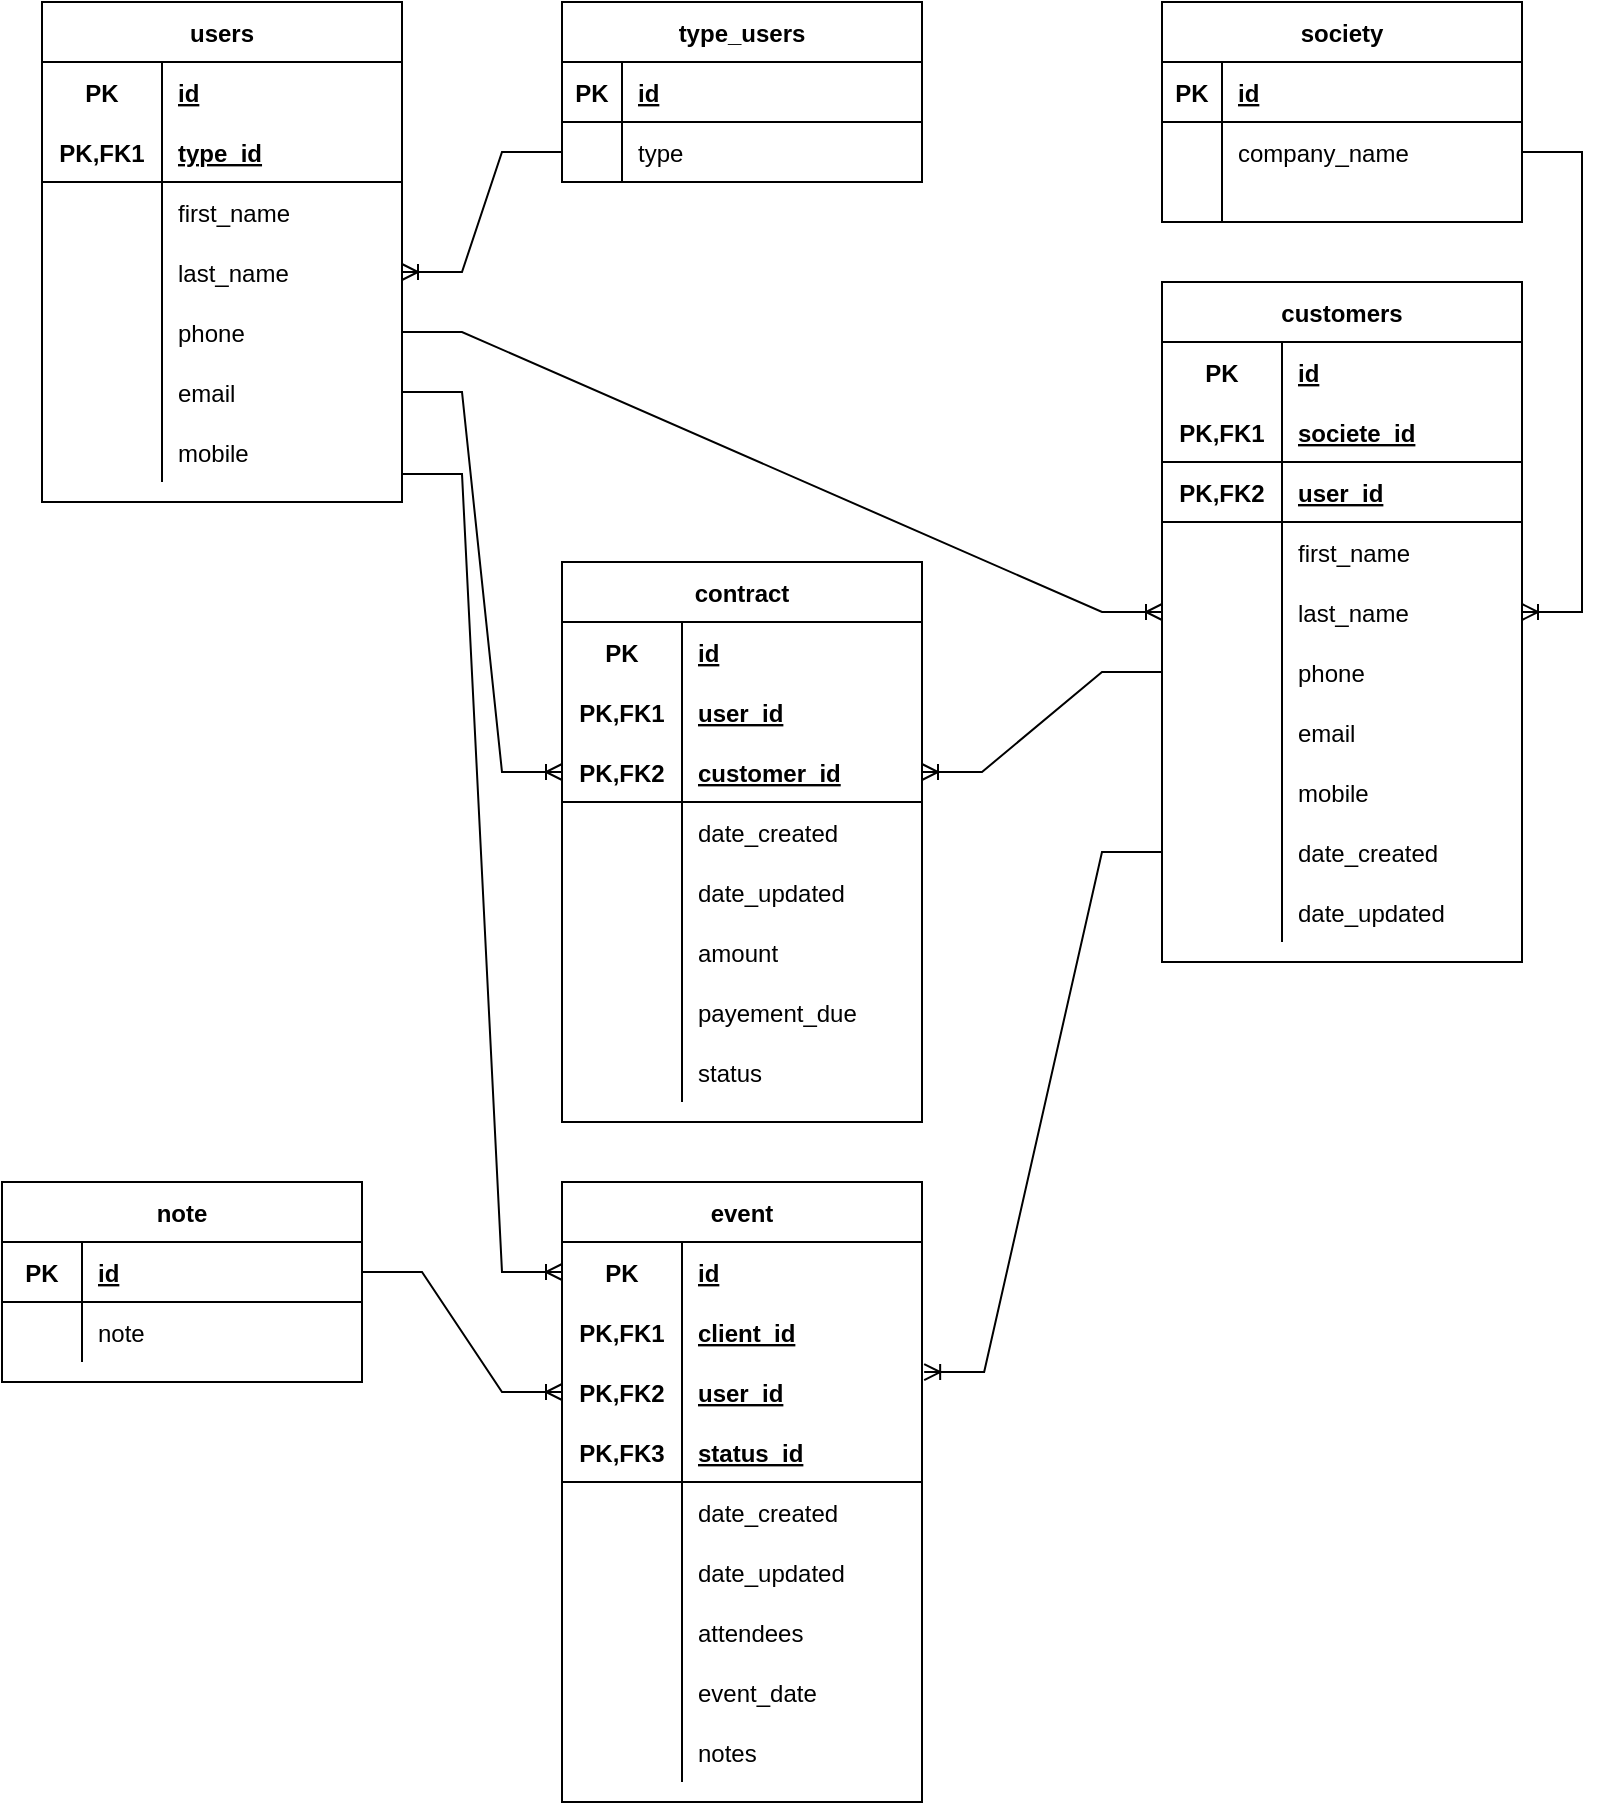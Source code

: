 <mxfile version="20.1.3" type="device"><diagram id="g1MqpmVy7fC5MrpAmLFT" name="Page-1"><mxGraphModel dx="1422" dy="762" grid="1" gridSize="10" guides="1" tooltips="1" connect="1" arrows="1" fold="1" page="1" pageScale="1" pageWidth="827" pageHeight="1169" math="0" shadow="0"><root><mxCell id="0"/><mxCell id="1" parent="0"/><mxCell id="XMvxFZ73FaagHbTqVgP9-38" value="users" style="shape=table;startSize=30;container=1;collapsible=1;childLayout=tableLayout;fixedRows=1;rowLines=0;fontStyle=1;align=center;resizeLast=1;" parent="1" vertex="1"><mxGeometry x="50" y="20" width="180" height="250" as="geometry"/></mxCell><mxCell id="XMvxFZ73FaagHbTqVgP9-39" value="" style="shape=tableRow;horizontal=0;startSize=0;swimlaneHead=0;swimlaneBody=0;fillColor=none;collapsible=0;dropTarget=0;points=[[0,0.5],[1,0.5]];portConstraint=eastwest;top=0;left=0;right=0;bottom=0;" parent="XMvxFZ73FaagHbTqVgP9-38" vertex="1"><mxGeometry y="30" width="180" height="30" as="geometry"/></mxCell><mxCell id="XMvxFZ73FaagHbTqVgP9-40" value="PK" style="shape=partialRectangle;connectable=0;fillColor=none;top=0;left=0;bottom=0;right=0;fontStyle=1;overflow=hidden;" parent="XMvxFZ73FaagHbTqVgP9-39" vertex="1"><mxGeometry width="60" height="30" as="geometry"><mxRectangle width="60" height="30" as="alternateBounds"/></mxGeometry></mxCell><mxCell id="XMvxFZ73FaagHbTqVgP9-41" value="id" style="shape=partialRectangle;connectable=0;fillColor=none;top=0;left=0;bottom=0;right=0;align=left;spacingLeft=6;fontStyle=5;overflow=hidden;" parent="XMvxFZ73FaagHbTqVgP9-39" vertex="1"><mxGeometry x="60" width="120" height="30" as="geometry"><mxRectangle width="120" height="30" as="alternateBounds"/></mxGeometry></mxCell><mxCell id="XMvxFZ73FaagHbTqVgP9-42" value="" style="shape=tableRow;horizontal=0;startSize=0;swimlaneHead=0;swimlaneBody=0;fillColor=none;collapsible=0;dropTarget=0;points=[[0,0.5],[1,0.5]];portConstraint=eastwest;top=0;left=0;right=0;bottom=1;" parent="XMvxFZ73FaagHbTqVgP9-38" vertex="1"><mxGeometry y="60" width="180" height="30" as="geometry"/></mxCell><mxCell id="XMvxFZ73FaagHbTqVgP9-43" value="PK,FK1" style="shape=partialRectangle;connectable=0;fillColor=none;top=0;left=0;bottom=0;right=0;fontStyle=1;overflow=hidden;" parent="XMvxFZ73FaagHbTqVgP9-42" vertex="1"><mxGeometry width="60" height="30" as="geometry"><mxRectangle width="60" height="30" as="alternateBounds"/></mxGeometry></mxCell><mxCell id="XMvxFZ73FaagHbTqVgP9-44" value="type_id" style="shape=partialRectangle;connectable=0;fillColor=none;top=0;left=0;bottom=0;right=0;align=left;spacingLeft=6;fontStyle=5;overflow=hidden;" parent="XMvxFZ73FaagHbTqVgP9-42" vertex="1"><mxGeometry x="60" width="120" height="30" as="geometry"><mxRectangle width="120" height="30" as="alternateBounds"/></mxGeometry></mxCell><mxCell id="XMvxFZ73FaagHbTqVgP9-45" value="" style="shape=tableRow;horizontal=0;startSize=0;swimlaneHead=0;swimlaneBody=0;fillColor=none;collapsible=0;dropTarget=0;points=[[0,0.5],[1,0.5]];portConstraint=eastwest;top=0;left=0;right=0;bottom=0;" parent="XMvxFZ73FaagHbTqVgP9-38" vertex="1"><mxGeometry y="90" width="180" height="30" as="geometry"/></mxCell><mxCell id="XMvxFZ73FaagHbTqVgP9-46" value="" style="shape=partialRectangle;connectable=0;fillColor=none;top=0;left=0;bottom=0;right=0;editable=1;overflow=hidden;" parent="XMvxFZ73FaagHbTqVgP9-45" vertex="1"><mxGeometry width="60" height="30" as="geometry"><mxRectangle width="60" height="30" as="alternateBounds"/></mxGeometry></mxCell><mxCell id="XMvxFZ73FaagHbTqVgP9-47" value="first_name" style="shape=partialRectangle;connectable=0;fillColor=none;top=0;left=0;bottom=0;right=0;align=left;spacingLeft=6;overflow=hidden;" parent="XMvxFZ73FaagHbTqVgP9-45" vertex="1"><mxGeometry x="60" width="120" height="30" as="geometry"><mxRectangle width="120" height="30" as="alternateBounds"/></mxGeometry></mxCell><mxCell id="XMvxFZ73FaagHbTqVgP9-48" value="" style="shape=tableRow;horizontal=0;startSize=0;swimlaneHead=0;swimlaneBody=0;fillColor=none;collapsible=0;dropTarget=0;points=[[0,0.5],[1,0.5]];portConstraint=eastwest;top=0;left=0;right=0;bottom=0;" parent="XMvxFZ73FaagHbTqVgP9-38" vertex="1"><mxGeometry y="120" width="180" height="30" as="geometry"/></mxCell><mxCell id="XMvxFZ73FaagHbTqVgP9-49" value="" style="shape=partialRectangle;connectable=0;fillColor=none;top=0;left=0;bottom=0;right=0;editable=1;overflow=hidden;" parent="XMvxFZ73FaagHbTqVgP9-48" vertex="1"><mxGeometry width="60" height="30" as="geometry"><mxRectangle width="60" height="30" as="alternateBounds"/></mxGeometry></mxCell><mxCell id="XMvxFZ73FaagHbTqVgP9-50" value="last_name" style="shape=partialRectangle;connectable=0;fillColor=none;top=0;left=0;bottom=0;right=0;align=left;spacingLeft=6;overflow=hidden;" parent="XMvxFZ73FaagHbTqVgP9-48" vertex="1"><mxGeometry x="60" width="120" height="30" as="geometry"><mxRectangle width="120" height="30" as="alternateBounds"/></mxGeometry></mxCell><mxCell id="XMvxFZ73FaagHbTqVgP9-51" value="" style="shape=tableRow;horizontal=0;startSize=0;swimlaneHead=0;swimlaneBody=0;fillColor=none;collapsible=0;dropTarget=0;points=[[0,0.5],[1,0.5]];portConstraint=eastwest;top=0;left=0;right=0;bottom=0;" parent="XMvxFZ73FaagHbTqVgP9-38" vertex="1"><mxGeometry y="150" width="180" height="30" as="geometry"/></mxCell><mxCell id="XMvxFZ73FaagHbTqVgP9-52" value="" style="shape=partialRectangle;connectable=0;fillColor=none;top=0;left=0;bottom=0;right=0;editable=1;overflow=hidden;" parent="XMvxFZ73FaagHbTqVgP9-51" vertex="1"><mxGeometry width="60" height="30" as="geometry"><mxRectangle width="60" height="30" as="alternateBounds"/></mxGeometry></mxCell><mxCell id="XMvxFZ73FaagHbTqVgP9-53" value="phone" style="shape=partialRectangle;connectable=0;fillColor=none;top=0;left=0;bottom=0;right=0;align=left;spacingLeft=6;overflow=hidden;" parent="XMvxFZ73FaagHbTqVgP9-51" vertex="1"><mxGeometry x="60" width="120" height="30" as="geometry"><mxRectangle width="120" height="30" as="alternateBounds"/></mxGeometry></mxCell><mxCell id="XMvxFZ73FaagHbTqVgP9-54" value="" style="shape=tableRow;horizontal=0;startSize=0;swimlaneHead=0;swimlaneBody=0;fillColor=none;collapsible=0;dropTarget=0;points=[[0,0.5],[1,0.5]];portConstraint=eastwest;top=0;left=0;right=0;bottom=0;" parent="XMvxFZ73FaagHbTqVgP9-38" vertex="1"><mxGeometry y="180" width="180" height="30" as="geometry"/></mxCell><mxCell id="XMvxFZ73FaagHbTqVgP9-55" value="" style="shape=partialRectangle;connectable=0;fillColor=none;top=0;left=0;bottom=0;right=0;editable=1;overflow=hidden;" parent="XMvxFZ73FaagHbTqVgP9-54" vertex="1"><mxGeometry width="60" height="30" as="geometry"><mxRectangle width="60" height="30" as="alternateBounds"/></mxGeometry></mxCell><mxCell id="XMvxFZ73FaagHbTqVgP9-56" value="email" style="shape=partialRectangle;connectable=0;fillColor=none;top=0;left=0;bottom=0;right=0;align=left;spacingLeft=6;overflow=hidden;" parent="XMvxFZ73FaagHbTqVgP9-54" vertex="1"><mxGeometry x="60" width="120" height="30" as="geometry"><mxRectangle width="120" height="30" as="alternateBounds"/></mxGeometry></mxCell><mxCell id="XMvxFZ73FaagHbTqVgP9-100" value="" style="shape=tableRow;horizontal=0;startSize=0;swimlaneHead=0;swimlaneBody=0;fillColor=none;collapsible=0;dropTarget=0;points=[[0,0.5],[1,0.5]];portConstraint=eastwest;top=0;left=0;right=0;bottom=0;" parent="XMvxFZ73FaagHbTqVgP9-38" vertex="1"><mxGeometry y="210" width="180" height="30" as="geometry"/></mxCell><mxCell id="XMvxFZ73FaagHbTqVgP9-101" value="" style="shape=partialRectangle;connectable=0;fillColor=none;top=0;left=0;bottom=0;right=0;editable=1;overflow=hidden;" parent="XMvxFZ73FaagHbTqVgP9-100" vertex="1"><mxGeometry width="60" height="30" as="geometry"><mxRectangle width="60" height="30" as="alternateBounds"/></mxGeometry></mxCell><mxCell id="XMvxFZ73FaagHbTqVgP9-102" value="mobile" style="shape=partialRectangle;connectable=0;fillColor=none;top=0;left=0;bottom=0;right=0;align=left;spacingLeft=6;overflow=hidden;" parent="XMvxFZ73FaagHbTqVgP9-100" vertex="1"><mxGeometry x="60" width="120" height="30" as="geometry"><mxRectangle width="120" height="30" as="alternateBounds"/></mxGeometry></mxCell><mxCell id="XMvxFZ73FaagHbTqVgP9-57" value="type_users" style="shape=table;startSize=30;container=1;collapsible=1;childLayout=tableLayout;fixedRows=1;rowLines=0;fontStyle=1;align=center;resizeLast=1;" parent="1" vertex="1"><mxGeometry x="310" y="20" width="180" height="90" as="geometry"/></mxCell><mxCell id="XMvxFZ73FaagHbTqVgP9-58" value="" style="shape=tableRow;horizontal=0;startSize=0;swimlaneHead=0;swimlaneBody=0;fillColor=none;collapsible=0;dropTarget=0;points=[[0,0.5],[1,0.5]];portConstraint=eastwest;top=0;left=0;right=0;bottom=1;" parent="XMvxFZ73FaagHbTqVgP9-57" vertex="1"><mxGeometry y="30" width="180" height="30" as="geometry"/></mxCell><mxCell id="XMvxFZ73FaagHbTqVgP9-59" value="PK" style="shape=partialRectangle;connectable=0;fillColor=none;top=0;left=0;bottom=0;right=0;fontStyle=1;overflow=hidden;" parent="XMvxFZ73FaagHbTqVgP9-58" vertex="1"><mxGeometry width="30" height="30" as="geometry"><mxRectangle width="30" height="30" as="alternateBounds"/></mxGeometry></mxCell><mxCell id="XMvxFZ73FaagHbTqVgP9-60" value="id" style="shape=partialRectangle;connectable=0;fillColor=none;top=0;left=0;bottom=0;right=0;align=left;spacingLeft=6;fontStyle=5;overflow=hidden;" parent="XMvxFZ73FaagHbTqVgP9-58" vertex="1"><mxGeometry x="30" width="150" height="30" as="geometry"><mxRectangle width="150" height="30" as="alternateBounds"/></mxGeometry></mxCell><mxCell id="XMvxFZ73FaagHbTqVgP9-61" value="" style="shape=tableRow;horizontal=0;startSize=0;swimlaneHead=0;swimlaneBody=0;fillColor=none;collapsible=0;dropTarget=0;points=[[0,0.5],[1,0.5]];portConstraint=eastwest;top=0;left=0;right=0;bottom=0;" parent="XMvxFZ73FaagHbTqVgP9-57" vertex="1"><mxGeometry y="60" width="180" height="30" as="geometry"/></mxCell><mxCell id="XMvxFZ73FaagHbTqVgP9-62" value="" style="shape=partialRectangle;connectable=0;fillColor=none;top=0;left=0;bottom=0;right=0;editable=1;overflow=hidden;" parent="XMvxFZ73FaagHbTqVgP9-61" vertex="1"><mxGeometry width="30" height="30" as="geometry"><mxRectangle width="30" height="30" as="alternateBounds"/></mxGeometry></mxCell><mxCell id="XMvxFZ73FaagHbTqVgP9-63" value="type" style="shape=partialRectangle;connectable=0;fillColor=none;top=0;left=0;bottom=0;right=0;align=left;spacingLeft=6;overflow=hidden;" parent="XMvxFZ73FaagHbTqVgP9-61" vertex="1"><mxGeometry x="30" width="150" height="30" as="geometry"><mxRectangle width="150" height="30" as="alternateBounds"/></mxGeometry></mxCell><mxCell id="XMvxFZ73FaagHbTqVgP9-71" value="society" style="shape=table;startSize=30;container=1;collapsible=1;childLayout=tableLayout;fixedRows=1;rowLines=0;fontStyle=1;align=center;resizeLast=1;" parent="1" vertex="1"><mxGeometry x="610" y="20" width="180" height="110" as="geometry"/></mxCell><mxCell id="XMvxFZ73FaagHbTqVgP9-72" value="" style="shape=tableRow;horizontal=0;startSize=0;swimlaneHead=0;swimlaneBody=0;fillColor=none;collapsible=0;dropTarget=0;points=[[0,0.5],[1,0.5]];portConstraint=eastwest;top=0;left=0;right=0;bottom=1;" parent="XMvxFZ73FaagHbTqVgP9-71" vertex="1"><mxGeometry y="30" width="180" height="30" as="geometry"/></mxCell><mxCell id="XMvxFZ73FaagHbTqVgP9-73" value="PK" style="shape=partialRectangle;connectable=0;fillColor=none;top=0;left=0;bottom=0;right=0;fontStyle=1;overflow=hidden;" parent="XMvxFZ73FaagHbTqVgP9-72" vertex="1"><mxGeometry width="30" height="30" as="geometry"><mxRectangle width="30" height="30" as="alternateBounds"/></mxGeometry></mxCell><mxCell id="XMvxFZ73FaagHbTqVgP9-74" value="id" style="shape=partialRectangle;connectable=0;fillColor=none;top=0;left=0;bottom=0;right=0;align=left;spacingLeft=6;fontStyle=5;overflow=hidden;" parent="XMvxFZ73FaagHbTqVgP9-72" vertex="1"><mxGeometry x="30" width="150" height="30" as="geometry"><mxRectangle width="150" height="30" as="alternateBounds"/></mxGeometry></mxCell><mxCell id="XMvxFZ73FaagHbTqVgP9-75" value="" style="shape=tableRow;horizontal=0;startSize=0;swimlaneHead=0;swimlaneBody=0;fillColor=none;collapsible=0;dropTarget=0;points=[[0,0.5],[1,0.5]];portConstraint=eastwest;top=0;left=0;right=0;bottom=0;" parent="XMvxFZ73FaagHbTqVgP9-71" vertex="1"><mxGeometry y="60" width="180" height="30" as="geometry"/></mxCell><mxCell id="XMvxFZ73FaagHbTqVgP9-76" value="" style="shape=partialRectangle;connectable=0;fillColor=none;top=0;left=0;bottom=0;right=0;editable=1;overflow=hidden;" parent="XMvxFZ73FaagHbTqVgP9-75" vertex="1"><mxGeometry width="30" height="30" as="geometry"><mxRectangle width="30" height="30" as="alternateBounds"/></mxGeometry></mxCell><mxCell id="XMvxFZ73FaagHbTqVgP9-77" value="company_name" style="shape=partialRectangle;connectable=0;fillColor=none;top=0;left=0;bottom=0;right=0;align=left;spacingLeft=6;overflow=hidden;" parent="XMvxFZ73FaagHbTqVgP9-75" vertex="1"><mxGeometry x="30" width="150" height="30" as="geometry"><mxRectangle width="150" height="30" as="alternateBounds"/></mxGeometry></mxCell><mxCell id="XMvxFZ73FaagHbTqVgP9-78" value="" style="shape=tableRow;horizontal=0;startSize=0;swimlaneHead=0;swimlaneBody=0;fillColor=none;collapsible=0;dropTarget=0;points=[[0,0.5],[1,0.5]];portConstraint=eastwest;top=0;left=0;right=0;bottom=0;" parent="XMvxFZ73FaagHbTqVgP9-71" vertex="1"><mxGeometry y="90" width="180" height="20" as="geometry"/></mxCell><mxCell id="XMvxFZ73FaagHbTqVgP9-79" value="" style="shape=partialRectangle;connectable=0;fillColor=none;top=0;left=0;bottom=0;right=0;editable=1;overflow=hidden;" parent="XMvxFZ73FaagHbTqVgP9-78" vertex="1"><mxGeometry width="30" height="20" as="geometry"><mxRectangle width="30" height="20" as="alternateBounds"/></mxGeometry></mxCell><mxCell id="XMvxFZ73FaagHbTqVgP9-80" value="" style="shape=partialRectangle;connectable=0;fillColor=none;top=0;left=0;bottom=0;right=0;align=left;spacingLeft=6;overflow=hidden;" parent="XMvxFZ73FaagHbTqVgP9-78" vertex="1"><mxGeometry x="30" width="150" height="20" as="geometry"><mxRectangle width="150" height="20" as="alternateBounds"/></mxGeometry></mxCell><mxCell id="XMvxFZ73FaagHbTqVgP9-81" value="customers" style="shape=table;startSize=30;container=1;collapsible=1;childLayout=tableLayout;fixedRows=1;rowLines=0;fontStyle=1;align=center;resizeLast=1;" parent="1" vertex="1"><mxGeometry x="610" y="160" width="180" height="340" as="geometry"/></mxCell><mxCell id="XMvxFZ73FaagHbTqVgP9-82" value="" style="shape=tableRow;horizontal=0;startSize=0;swimlaneHead=0;swimlaneBody=0;fillColor=none;collapsible=0;dropTarget=0;points=[[0,0.5],[1,0.5]];portConstraint=eastwest;top=0;left=0;right=0;bottom=0;" parent="XMvxFZ73FaagHbTqVgP9-81" vertex="1"><mxGeometry y="30" width="180" height="30" as="geometry"/></mxCell><mxCell id="XMvxFZ73FaagHbTqVgP9-83" value="PK" style="shape=partialRectangle;connectable=0;fillColor=none;top=0;left=0;bottom=0;right=0;fontStyle=1;overflow=hidden;" parent="XMvxFZ73FaagHbTqVgP9-82" vertex="1"><mxGeometry width="60" height="30" as="geometry"><mxRectangle width="60" height="30" as="alternateBounds"/></mxGeometry></mxCell><mxCell id="XMvxFZ73FaagHbTqVgP9-84" value="id" style="shape=partialRectangle;connectable=0;fillColor=none;top=0;left=0;bottom=0;right=0;align=left;spacingLeft=6;fontStyle=5;overflow=hidden;" parent="XMvxFZ73FaagHbTqVgP9-82" vertex="1"><mxGeometry x="60" width="120" height="30" as="geometry"><mxRectangle width="120" height="30" as="alternateBounds"/></mxGeometry></mxCell><mxCell id="XMvxFZ73FaagHbTqVgP9-85" value="" style="shape=tableRow;horizontal=0;startSize=0;swimlaneHead=0;swimlaneBody=0;fillColor=none;collapsible=0;dropTarget=0;points=[[0,0.5],[1,0.5]];portConstraint=eastwest;top=0;left=0;right=0;bottom=1;" parent="XMvxFZ73FaagHbTqVgP9-81" vertex="1"><mxGeometry y="60" width="180" height="30" as="geometry"/></mxCell><mxCell id="XMvxFZ73FaagHbTqVgP9-86" value="PK,FK1" style="shape=partialRectangle;connectable=0;fillColor=none;top=0;left=0;bottom=0;right=0;fontStyle=1;overflow=hidden;" parent="XMvxFZ73FaagHbTqVgP9-85" vertex="1"><mxGeometry width="60" height="30" as="geometry"><mxRectangle width="60" height="30" as="alternateBounds"/></mxGeometry></mxCell><mxCell id="XMvxFZ73FaagHbTqVgP9-87" value="societe_id" style="shape=partialRectangle;connectable=0;fillColor=none;top=0;left=0;bottom=0;right=0;align=left;spacingLeft=6;fontStyle=5;overflow=hidden;" parent="XMvxFZ73FaagHbTqVgP9-85" vertex="1"><mxGeometry x="60" width="120" height="30" as="geometry"><mxRectangle width="120" height="30" as="alternateBounds"/></mxGeometry></mxCell><mxCell id="XMvxFZ73FaagHbTqVgP9-141" value="" style="shape=tableRow;horizontal=0;startSize=0;swimlaneHead=0;swimlaneBody=0;fillColor=none;collapsible=0;dropTarget=0;points=[[0,0.5],[1,0.5]];portConstraint=eastwest;top=0;left=0;right=0;bottom=1;" parent="XMvxFZ73FaagHbTqVgP9-81" vertex="1"><mxGeometry y="90" width="180" height="30" as="geometry"/></mxCell><mxCell id="XMvxFZ73FaagHbTqVgP9-142" value="PK,FK2" style="shape=partialRectangle;connectable=0;fillColor=none;top=0;left=0;bottom=0;right=0;fontStyle=1;overflow=hidden;" parent="XMvxFZ73FaagHbTqVgP9-141" vertex="1"><mxGeometry width="60" height="30" as="geometry"><mxRectangle width="60" height="30" as="alternateBounds"/></mxGeometry></mxCell><mxCell id="XMvxFZ73FaagHbTqVgP9-143" value="user_id" style="shape=partialRectangle;connectable=0;fillColor=none;top=0;left=0;bottom=0;right=0;align=left;spacingLeft=6;fontStyle=5;overflow=hidden;" parent="XMvxFZ73FaagHbTqVgP9-141" vertex="1"><mxGeometry x="60" width="120" height="30" as="geometry"><mxRectangle width="120" height="30" as="alternateBounds"/></mxGeometry></mxCell><mxCell id="XMvxFZ73FaagHbTqVgP9-88" value="" style="shape=tableRow;horizontal=0;startSize=0;swimlaneHead=0;swimlaneBody=0;fillColor=none;collapsible=0;dropTarget=0;points=[[0,0.5],[1,0.5]];portConstraint=eastwest;top=0;left=0;right=0;bottom=0;" parent="XMvxFZ73FaagHbTqVgP9-81" vertex="1"><mxGeometry y="120" width="180" height="30" as="geometry"/></mxCell><mxCell id="XMvxFZ73FaagHbTqVgP9-89" value="" style="shape=partialRectangle;connectable=0;fillColor=none;top=0;left=0;bottom=0;right=0;editable=1;overflow=hidden;" parent="XMvxFZ73FaagHbTqVgP9-88" vertex="1"><mxGeometry width="60" height="30" as="geometry"><mxRectangle width="60" height="30" as="alternateBounds"/></mxGeometry></mxCell><mxCell id="XMvxFZ73FaagHbTqVgP9-90" value="first_name" style="shape=partialRectangle;connectable=0;fillColor=none;top=0;left=0;bottom=0;right=0;align=left;spacingLeft=6;overflow=hidden;" parent="XMvxFZ73FaagHbTqVgP9-88" vertex="1"><mxGeometry x="60" width="120" height="30" as="geometry"><mxRectangle width="120" height="30" as="alternateBounds"/></mxGeometry></mxCell><mxCell id="XMvxFZ73FaagHbTqVgP9-91" value="" style="shape=tableRow;horizontal=0;startSize=0;swimlaneHead=0;swimlaneBody=0;fillColor=none;collapsible=0;dropTarget=0;points=[[0,0.5],[1,0.5]];portConstraint=eastwest;top=0;left=0;right=0;bottom=0;" parent="XMvxFZ73FaagHbTqVgP9-81" vertex="1"><mxGeometry y="150" width="180" height="30" as="geometry"/></mxCell><mxCell id="XMvxFZ73FaagHbTqVgP9-92" value="" style="shape=partialRectangle;connectable=0;fillColor=none;top=0;left=0;bottom=0;right=0;editable=1;overflow=hidden;" parent="XMvxFZ73FaagHbTqVgP9-91" vertex="1"><mxGeometry width="60" height="30" as="geometry"><mxRectangle width="60" height="30" as="alternateBounds"/></mxGeometry></mxCell><mxCell id="XMvxFZ73FaagHbTqVgP9-93" value="last_name" style="shape=partialRectangle;connectable=0;fillColor=none;top=0;left=0;bottom=0;right=0;align=left;spacingLeft=6;overflow=hidden;" parent="XMvxFZ73FaagHbTqVgP9-91" vertex="1"><mxGeometry x="60" width="120" height="30" as="geometry"><mxRectangle width="120" height="30" as="alternateBounds"/></mxGeometry></mxCell><mxCell id="XMvxFZ73FaagHbTqVgP9-94" value="" style="shape=tableRow;horizontal=0;startSize=0;swimlaneHead=0;swimlaneBody=0;fillColor=none;collapsible=0;dropTarget=0;points=[[0,0.5],[1,0.5]];portConstraint=eastwest;top=0;left=0;right=0;bottom=0;" parent="XMvxFZ73FaagHbTqVgP9-81" vertex="1"><mxGeometry y="180" width="180" height="30" as="geometry"/></mxCell><mxCell id="XMvxFZ73FaagHbTqVgP9-95" value="" style="shape=partialRectangle;connectable=0;fillColor=none;top=0;left=0;bottom=0;right=0;editable=1;overflow=hidden;" parent="XMvxFZ73FaagHbTqVgP9-94" vertex="1"><mxGeometry width="60" height="30" as="geometry"><mxRectangle width="60" height="30" as="alternateBounds"/></mxGeometry></mxCell><mxCell id="XMvxFZ73FaagHbTqVgP9-96" value="phone" style="shape=partialRectangle;connectable=0;fillColor=none;top=0;left=0;bottom=0;right=0;align=left;spacingLeft=6;overflow=hidden;" parent="XMvxFZ73FaagHbTqVgP9-94" vertex="1"><mxGeometry x="60" width="120" height="30" as="geometry"><mxRectangle width="120" height="30" as="alternateBounds"/></mxGeometry></mxCell><mxCell id="XMvxFZ73FaagHbTqVgP9-97" value="" style="shape=tableRow;horizontal=0;startSize=0;swimlaneHead=0;swimlaneBody=0;fillColor=none;collapsible=0;dropTarget=0;points=[[0,0.5],[1,0.5]];portConstraint=eastwest;top=0;left=0;right=0;bottom=0;" parent="XMvxFZ73FaagHbTqVgP9-81" vertex="1"><mxGeometry y="210" width="180" height="30" as="geometry"/></mxCell><mxCell id="XMvxFZ73FaagHbTqVgP9-98" value="" style="shape=partialRectangle;connectable=0;fillColor=none;top=0;left=0;bottom=0;right=0;editable=1;overflow=hidden;" parent="XMvxFZ73FaagHbTqVgP9-97" vertex="1"><mxGeometry width="60" height="30" as="geometry"><mxRectangle width="60" height="30" as="alternateBounds"/></mxGeometry></mxCell><mxCell id="XMvxFZ73FaagHbTqVgP9-99" value="email" style="shape=partialRectangle;connectable=0;fillColor=none;top=0;left=0;bottom=0;right=0;align=left;spacingLeft=6;overflow=hidden;" parent="XMvxFZ73FaagHbTqVgP9-97" vertex="1"><mxGeometry x="60" width="120" height="30" as="geometry"><mxRectangle width="120" height="30" as="alternateBounds"/></mxGeometry></mxCell><mxCell id="XMvxFZ73FaagHbTqVgP9-103" value="" style="shape=tableRow;horizontal=0;startSize=0;swimlaneHead=0;swimlaneBody=0;fillColor=none;collapsible=0;dropTarget=0;points=[[0,0.5],[1,0.5]];portConstraint=eastwest;top=0;left=0;right=0;bottom=0;" parent="XMvxFZ73FaagHbTqVgP9-81" vertex="1"><mxGeometry y="240" width="180" height="30" as="geometry"/></mxCell><mxCell id="XMvxFZ73FaagHbTqVgP9-104" value="" style="shape=partialRectangle;connectable=0;fillColor=none;top=0;left=0;bottom=0;right=0;editable=1;overflow=hidden;" parent="XMvxFZ73FaagHbTqVgP9-103" vertex="1"><mxGeometry width="60" height="30" as="geometry"><mxRectangle width="60" height="30" as="alternateBounds"/></mxGeometry></mxCell><mxCell id="XMvxFZ73FaagHbTqVgP9-105" value="mobile" style="shape=partialRectangle;connectable=0;fillColor=none;top=0;left=0;bottom=0;right=0;align=left;spacingLeft=6;overflow=hidden;" parent="XMvxFZ73FaagHbTqVgP9-103" vertex="1"><mxGeometry x="60" width="120" height="30" as="geometry"><mxRectangle width="120" height="30" as="alternateBounds"/></mxGeometry></mxCell><mxCell id="XMvxFZ73FaagHbTqVgP9-108" value="" style="shape=tableRow;horizontal=0;startSize=0;swimlaneHead=0;swimlaneBody=0;fillColor=none;collapsible=0;dropTarget=0;points=[[0,0.5],[1,0.5]];portConstraint=eastwest;top=0;left=0;right=0;bottom=0;" parent="XMvxFZ73FaagHbTqVgP9-81" vertex="1"><mxGeometry y="270" width="180" height="30" as="geometry"/></mxCell><mxCell id="XMvxFZ73FaagHbTqVgP9-109" value="" style="shape=partialRectangle;connectable=0;fillColor=none;top=0;left=0;bottom=0;right=0;editable=1;overflow=hidden;" parent="XMvxFZ73FaagHbTqVgP9-108" vertex="1"><mxGeometry width="60" height="30" as="geometry"><mxRectangle width="60" height="30" as="alternateBounds"/></mxGeometry></mxCell><mxCell id="XMvxFZ73FaagHbTqVgP9-110" value="date_created" style="shape=partialRectangle;connectable=0;fillColor=none;top=0;left=0;bottom=0;right=0;align=left;spacingLeft=6;overflow=hidden;" parent="XMvxFZ73FaagHbTqVgP9-108" vertex="1"><mxGeometry x="60" width="120" height="30" as="geometry"><mxRectangle width="120" height="30" as="alternateBounds"/></mxGeometry></mxCell><mxCell id="XMvxFZ73FaagHbTqVgP9-111" value="" style="shape=tableRow;horizontal=0;startSize=0;swimlaneHead=0;swimlaneBody=0;fillColor=none;collapsible=0;dropTarget=0;points=[[0,0.5],[1,0.5]];portConstraint=eastwest;top=0;left=0;right=0;bottom=0;" parent="XMvxFZ73FaagHbTqVgP9-81" vertex="1"><mxGeometry y="300" width="180" height="30" as="geometry"/></mxCell><mxCell id="XMvxFZ73FaagHbTqVgP9-112" value="" style="shape=partialRectangle;connectable=0;fillColor=none;top=0;left=0;bottom=0;right=0;editable=1;overflow=hidden;" parent="XMvxFZ73FaagHbTqVgP9-111" vertex="1"><mxGeometry width="60" height="30" as="geometry"><mxRectangle width="60" height="30" as="alternateBounds"/></mxGeometry></mxCell><mxCell id="XMvxFZ73FaagHbTqVgP9-113" value="date_updated" style="shape=partialRectangle;connectable=0;fillColor=none;top=0;left=0;bottom=0;right=0;align=left;spacingLeft=6;overflow=hidden;" parent="XMvxFZ73FaagHbTqVgP9-111" vertex="1"><mxGeometry x="60" width="120" height="30" as="geometry"><mxRectangle width="120" height="30" as="alternateBounds"/></mxGeometry></mxCell><mxCell id="XMvxFZ73FaagHbTqVgP9-106" value="" style="edgeStyle=entityRelationEdgeStyle;fontSize=12;html=1;endArrow=ERoneToMany;rounded=0;entryX=1;entryY=0.5;entryDx=0;entryDy=0;exitX=0;exitY=0.5;exitDx=0;exitDy=0;" parent="1" source="XMvxFZ73FaagHbTqVgP9-61" target="XMvxFZ73FaagHbTqVgP9-48" edge="1"><mxGeometry width="100" height="100" relative="1" as="geometry"><mxPoint x="310" y="340" as="sourcePoint"/><mxPoint x="410" y="240" as="targetPoint"/></mxGeometry></mxCell><mxCell id="XMvxFZ73FaagHbTqVgP9-107" value="" style="edgeStyle=entityRelationEdgeStyle;fontSize=12;html=1;endArrow=ERoneToMany;rounded=0;entryX=1;entryY=0.5;entryDx=0;entryDy=0;exitX=1;exitY=0.5;exitDx=0;exitDy=0;" parent="1" source="XMvxFZ73FaagHbTqVgP9-75" target="XMvxFZ73FaagHbTqVgP9-91" edge="1"><mxGeometry width="100" height="100" relative="1" as="geometry"><mxPoint x="740" y="340" as="sourcePoint"/><mxPoint x="840" y="240" as="targetPoint"/></mxGeometry></mxCell><mxCell id="XMvxFZ73FaagHbTqVgP9-127" value="contract" style="shape=table;startSize=30;container=1;collapsible=1;childLayout=tableLayout;fixedRows=1;rowLines=0;fontStyle=1;align=center;resizeLast=1;" parent="1" vertex="1"><mxGeometry x="310" y="300" width="180" height="280" as="geometry"/></mxCell><mxCell id="XMvxFZ73FaagHbTqVgP9-128" value="" style="shape=tableRow;horizontal=0;startSize=0;swimlaneHead=0;swimlaneBody=0;fillColor=none;collapsible=0;dropTarget=0;points=[[0,0.5],[1,0.5]];portConstraint=eastwest;top=0;left=0;right=0;bottom=0;" parent="XMvxFZ73FaagHbTqVgP9-127" vertex="1"><mxGeometry y="30" width="180" height="30" as="geometry"/></mxCell><mxCell id="XMvxFZ73FaagHbTqVgP9-129" value="PK" style="shape=partialRectangle;connectable=0;fillColor=none;top=0;left=0;bottom=0;right=0;fontStyle=1;overflow=hidden;" parent="XMvxFZ73FaagHbTqVgP9-128" vertex="1"><mxGeometry width="60" height="30" as="geometry"><mxRectangle width="60" height="30" as="alternateBounds"/></mxGeometry></mxCell><mxCell id="XMvxFZ73FaagHbTqVgP9-130" value="id" style="shape=partialRectangle;connectable=0;fillColor=none;top=0;left=0;bottom=0;right=0;align=left;spacingLeft=6;fontStyle=5;overflow=hidden;" parent="XMvxFZ73FaagHbTqVgP9-128" vertex="1"><mxGeometry x="60" width="120" height="30" as="geometry"><mxRectangle width="120" height="30" as="alternateBounds"/></mxGeometry></mxCell><mxCell id="XMvxFZ73FaagHbTqVgP9-150" value="" style="shape=tableRow;horizontal=0;startSize=0;swimlaneHead=0;swimlaneBody=0;fillColor=none;collapsible=0;dropTarget=0;points=[[0,0.5],[1,0.5]];portConstraint=eastwest;top=0;left=0;right=0;bottom=0;" parent="XMvxFZ73FaagHbTqVgP9-127" vertex="1"><mxGeometry y="60" width="180" height="30" as="geometry"/></mxCell><mxCell id="XMvxFZ73FaagHbTqVgP9-151" value="PK,FK1" style="shape=partialRectangle;connectable=0;fillColor=none;top=0;left=0;bottom=0;right=0;fontStyle=1;overflow=hidden;" parent="XMvxFZ73FaagHbTqVgP9-150" vertex="1"><mxGeometry width="60" height="30" as="geometry"><mxRectangle width="60" height="30" as="alternateBounds"/></mxGeometry></mxCell><mxCell id="XMvxFZ73FaagHbTqVgP9-152" value="user_id" style="shape=partialRectangle;connectable=0;fillColor=none;top=0;left=0;bottom=0;right=0;align=left;spacingLeft=6;fontStyle=5;overflow=hidden;" parent="XMvxFZ73FaagHbTqVgP9-150" vertex="1"><mxGeometry x="60" width="120" height="30" as="geometry"><mxRectangle width="120" height="30" as="alternateBounds"/></mxGeometry></mxCell><mxCell id="XMvxFZ73FaagHbTqVgP9-131" value="" style="shape=tableRow;horizontal=0;startSize=0;swimlaneHead=0;swimlaneBody=0;fillColor=none;collapsible=0;dropTarget=0;points=[[0,0.5],[1,0.5]];portConstraint=eastwest;top=0;left=0;right=0;bottom=1;" parent="XMvxFZ73FaagHbTqVgP9-127" vertex="1"><mxGeometry y="90" width="180" height="30" as="geometry"/></mxCell><mxCell id="XMvxFZ73FaagHbTqVgP9-132" value="PK,FK2" style="shape=partialRectangle;connectable=0;fillColor=none;top=0;left=0;bottom=0;right=0;fontStyle=1;overflow=hidden;" parent="XMvxFZ73FaagHbTqVgP9-131" vertex="1"><mxGeometry width="60" height="30" as="geometry"><mxRectangle width="60" height="30" as="alternateBounds"/></mxGeometry></mxCell><mxCell id="XMvxFZ73FaagHbTqVgP9-133" value="customer_id" style="shape=partialRectangle;connectable=0;fillColor=none;top=0;left=0;bottom=0;right=0;align=left;spacingLeft=6;fontStyle=5;overflow=hidden;" parent="XMvxFZ73FaagHbTqVgP9-131" vertex="1"><mxGeometry x="60" width="120" height="30" as="geometry"><mxRectangle width="120" height="30" as="alternateBounds"/></mxGeometry></mxCell><mxCell id="XMvxFZ73FaagHbTqVgP9-134" value="" style="shape=tableRow;horizontal=0;startSize=0;swimlaneHead=0;swimlaneBody=0;fillColor=none;collapsible=0;dropTarget=0;points=[[0,0.5],[1,0.5]];portConstraint=eastwest;top=0;left=0;right=0;bottom=0;" parent="XMvxFZ73FaagHbTqVgP9-127" vertex="1"><mxGeometry y="120" width="180" height="30" as="geometry"/></mxCell><mxCell id="XMvxFZ73FaagHbTqVgP9-135" value="" style="shape=partialRectangle;connectable=0;fillColor=none;top=0;left=0;bottom=0;right=0;editable=1;overflow=hidden;" parent="XMvxFZ73FaagHbTqVgP9-134" vertex="1"><mxGeometry width="60" height="30" as="geometry"><mxRectangle width="60" height="30" as="alternateBounds"/></mxGeometry></mxCell><mxCell id="XMvxFZ73FaagHbTqVgP9-136" value="date_created" style="shape=partialRectangle;connectable=0;fillColor=none;top=0;left=0;bottom=0;right=0;align=left;spacingLeft=6;overflow=hidden;" parent="XMvxFZ73FaagHbTqVgP9-134" vertex="1"><mxGeometry x="60" width="120" height="30" as="geometry"><mxRectangle width="120" height="30" as="alternateBounds"/></mxGeometry></mxCell><mxCell id="XMvxFZ73FaagHbTqVgP9-137" value="" style="shape=tableRow;horizontal=0;startSize=0;swimlaneHead=0;swimlaneBody=0;fillColor=none;collapsible=0;dropTarget=0;points=[[0,0.5],[1,0.5]];portConstraint=eastwest;top=0;left=0;right=0;bottom=0;" parent="XMvxFZ73FaagHbTqVgP9-127" vertex="1"><mxGeometry y="150" width="180" height="30" as="geometry"/></mxCell><mxCell id="XMvxFZ73FaagHbTqVgP9-138" value="" style="shape=partialRectangle;connectable=0;fillColor=none;top=0;left=0;bottom=0;right=0;editable=1;overflow=hidden;" parent="XMvxFZ73FaagHbTqVgP9-137" vertex="1"><mxGeometry width="60" height="30" as="geometry"><mxRectangle width="60" height="30" as="alternateBounds"/></mxGeometry></mxCell><mxCell id="XMvxFZ73FaagHbTqVgP9-139" value="date_updated" style="shape=partialRectangle;connectable=0;fillColor=none;top=0;left=0;bottom=0;right=0;align=left;spacingLeft=6;overflow=hidden;" parent="XMvxFZ73FaagHbTqVgP9-137" vertex="1"><mxGeometry x="60" width="120" height="30" as="geometry"><mxRectangle width="120" height="30" as="alternateBounds"/></mxGeometry></mxCell><mxCell id="XMvxFZ73FaagHbTqVgP9-144" value="" style="shape=tableRow;horizontal=0;startSize=0;swimlaneHead=0;swimlaneBody=0;fillColor=none;collapsible=0;dropTarget=0;points=[[0,0.5],[1,0.5]];portConstraint=eastwest;top=0;left=0;right=0;bottom=0;" parent="XMvxFZ73FaagHbTqVgP9-127" vertex="1"><mxGeometry y="180" width="180" height="30" as="geometry"/></mxCell><mxCell id="XMvxFZ73FaagHbTqVgP9-145" value="" style="shape=partialRectangle;connectable=0;fillColor=none;top=0;left=0;bottom=0;right=0;editable=1;overflow=hidden;" parent="XMvxFZ73FaagHbTqVgP9-144" vertex="1"><mxGeometry width="60" height="30" as="geometry"><mxRectangle width="60" height="30" as="alternateBounds"/></mxGeometry></mxCell><mxCell id="XMvxFZ73FaagHbTqVgP9-146" value="amount" style="shape=partialRectangle;connectable=0;fillColor=none;top=0;left=0;bottom=0;right=0;align=left;spacingLeft=6;overflow=hidden;" parent="XMvxFZ73FaagHbTqVgP9-144" vertex="1"><mxGeometry x="60" width="120" height="30" as="geometry"><mxRectangle width="120" height="30" as="alternateBounds"/></mxGeometry></mxCell><mxCell id="XMvxFZ73FaagHbTqVgP9-147" value="" style="shape=tableRow;horizontal=0;startSize=0;swimlaneHead=0;swimlaneBody=0;fillColor=none;collapsible=0;dropTarget=0;points=[[0,0.5],[1,0.5]];portConstraint=eastwest;top=0;left=0;right=0;bottom=0;" parent="XMvxFZ73FaagHbTqVgP9-127" vertex="1"><mxGeometry y="210" width="180" height="30" as="geometry"/></mxCell><mxCell id="XMvxFZ73FaagHbTqVgP9-148" value="" style="shape=partialRectangle;connectable=0;fillColor=none;top=0;left=0;bottom=0;right=0;editable=1;overflow=hidden;" parent="XMvxFZ73FaagHbTqVgP9-147" vertex="1"><mxGeometry width="60" height="30" as="geometry"><mxRectangle width="60" height="30" as="alternateBounds"/></mxGeometry></mxCell><mxCell id="XMvxFZ73FaagHbTqVgP9-149" value="payement_due" style="shape=partialRectangle;connectable=0;fillColor=none;top=0;left=0;bottom=0;right=0;align=left;spacingLeft=6;overflow=hidden;" parent="XMvxFZ73FaagHbTqVgP9-147" vertex="1"><mxGeometry x="60" width="120" height="30" as="geometry"><mxRectangle width="120" height="30" as="alternateBounds"/></mxGeometry></mxCell><mxCell id="XMvxFZ73FaagHbTqVgP9-169" value="" style="shape=tableRow;horizontal=0;startSize=0;swimlaneHead=0;swimlaneBody=0;fillColor=none;collapsible=0;dropTarget=0;points=[[0,0.5],[1,0.5]];portConstraint=eastwest;top=0;left=0;right=0;bottom=0;" parent="XMvxFZ73FaagHbTqVgP9-127" vertex="1"><mxGeometry y="240" width="180" height="30" as="geometry"/></mxCell><mxCell id="XMvxFZ73FaagHbTqVgP9-170" value="" style="shape=partialRectangle;connectable=0;fillColor=none;top=0;left=0;bottom=0;right=0;editable=1;overflow=hidden;" parent="XMvxFZ73FaagHbTqVgP9-169" vertex="1"><mxGeometry width="60" height="30" as="geometry"><mxRectangle width="60" height="30" as="alternateBounds"/></mxGeometry></mxCell><mxCell id="XMvxFZ73FaagHbTqVgP9-171" value="status" style="shape=partialRectangle;connectable=0;fillColor=none;top=0;left=0;bottom=0;right=0;align=left;spacingLeft=6;overflow=hidden;" parent="XMvxFZ73FaagHbTqVgP9-169" vertex="1"><mxGeometry x="60" width="120" height="30" as="geometry"><mxRectangle width="120" height="30" as="alternateBounds"/></mxGeometry></mxCell><mxCell id="XMvxFZ73FaagHbTqVgP9-140" value="" style="edgeStyle=entityRelationEdgeStyle;fontSize=12;html=1;endArrow=ERoneToMany;rounded=0;entryX=0;entryY=0.5;entryDx=0;entryDy=0;exitX=1;exitY=0.5;exitDx=0;exitDy=0;" parent="1" source="XMvxFZ73FaagHbTqVgP9-51" target="XMvxFZ73FaagHbTqVgP9-91" edge="1"><mxGeometry width="100" height="100" relative="1" as="geometry"><mxPoint x="360" y="390" as="sourcePoint"/><mxPoint x="460" y="290" as="targetPoint"/></mxGeometry></mxCell><mxCell id="XMvxFZ73FaagHbTqVgP9-167" value="" style="edgeStyle=entityRelationEdgeStyle;fontSize=12;html=1;endArrow=ERoneToMany;rounded=0;entryX=0;entryY=0.5;entryDx=0;entryDy=0;exitX=1;exitY=0.5;exitDx=0;exitDy=0;" parent="1" source="XMvxFZ73FaagHbTqVgP9-54" target="XMvxFZ73FaagHbTqVgP9-131" edge="1"><mxGeometry width="100" height="100" relative="1" as="geometry"><mxPoint x="230" y="310" as="sourcePoint"/><mxPoint x="330" y="210" as="targetPoint"/></mxGeometry></mxCell><mxCell id="XMvxFZ73FaagHbTqVgP9-168" value="" style="edgeStyle=entityRelationEdgeStyle;fontSize=12;html=1;endArrow=ERoneToMany;rounded=0;entryX=1;entryY=0.5;entryDx=0;entryDy=0;exitX=0;exitY=0.5;exitDx=0;exitDy=0;" parent="1" source="XMvxFZ73FaagHbTqVgP9-94" target="XMvxFZ73FaagHbTqVgP9-131" edge="1"><mxGeometry width="100" height="100" relative="1" as="geometry"><mxPoint x="540" y="650" as="sourcePoint"/><mxPoint x="640" y="550" as="targetPoint"/></mxGeometry></mxCell><mxCell id="XMvxFZ73FaagHbTqVgP9-172" value="event" style="shape=table;startSize=30;container=1;collapsible=1;childLayout=tableLayout;fixedRows=1;rowLines=0;fontStyle=1;align=center;resizeLast=1;" parent="1" vertex="1"><mxGeometry x="310" y="610" width="180" height="310" as="geometry"/></mxCell><mxCell id="XMvxFZ73FaagHbTqVgP9-185" value="" style="shape=tableRow;horizontal=0;startSize=0;swimlaneHead=0;swimlaneBody=0;fillColor=none;collapsible=0;dropTarget=0;points=[[0,0.5],[1,0.5]];portConstraint=eastwest;top=0;left=0;right=0;bottom=0;" parent="XMvxFZ73FaagHbTqVgP9-172" vertex="1"><mxGeometry y="30" width="180" height="30" as="geometry"/></mxCell><mxCell id="XMvxFZ73FaagHbTqVgP9-186" value="PK" style="shape=partialRectangle;connectable=0;fillColor=none;top=0;left=0;bottom=0;right=0;fontStyle=1;overflow=hidden;" parent="XMvxFZ73FaagHbTqVgP9-185" vertex="1"><mxGeometry width="60" height="30" as="geometry"><mxRectangle width="60" height="30" as="alternateBounds"/></mxGeometry></mxCell><mxCell id="XMvxFZ73FaagHbTqVgP9-187" value="id" style="shape=partialRectangle;connectable=0;fillColor=none;top=0;left=0;bottom=0;right=0;align=left;spacingLeft=6;fontStyle=5;overflow=hidden;" parent="XMvxFZ73FaagHbTqVgP9-185" vertex="1"><mxGeometry x="60" width="120" height="30" as="geometry"><mxRectangle width="120" height="30" as="alternateBounds"/></mxGeometry></mxCell><mxCell id="XMvxFZ73FaagHbTqVgP9-188" value="" style="shape=tableRow;horizontal=0;startSize=0;swimlaneHead=0;swimlaneBody=0;fillColor=none;collapsible=0;dropTarget=0;points=[[0,0.5],[1,0.5]];portConstraint=eastwest;top=0;left=0;right=0;bottom=0;" parent="XMvxFZ73FaagHbTqVgP9-172" vertex="1"><mxGeometry y="60" width="180" height="30" as="geometry"/></mxCell><mxCell id="XMvxFZ73FaagHbTqVgP9-189" value="PK,FK1" style="shape=partialRectangle;connectable=0;fillColor=none;top=0;left=0;bottom=0;right=0;fontStyle=1;overflow=hidden;" parent="XMvxFZ73FaagHbTqVgP9-188" vertex="1"><mxGeometry width="60" height="30" as="geometry"><mxRectangle width="60" height="30" as="alternateBounds"/></mxGeometry></mxCell><mxCell id="XMvxFZ73FaagHbTqVgP9-190" value="client_id" style="shape=partialRectangle;connectable=0;fillColor=none;top=0;left=0;bottom=0;right=0;align=left;spacingLeft=6;fontStyle=5;overflow=hidden;" parent="XMvxFZ73FaagHbTqVgP9-188" vertex="1"><mxGeometry x="60" width="120" height="30" as="geometry"><mxRectangle width="120" height="30" as="alternateBounds"/></mxGeometry></mxCell><mxCell id="XMvxFZ73FaagHbTqVgP9-173" value="" style="shape=tableRow;horizontal=0;startSize=0;swimlaneHead=0;swimlaneBody=0;fillColor=none;collapsible=0;dropTarget=0;points=[[0,0.5],[1,0.5]];portConstraint=eastwest;top=0;left=0;right=0;bottom=0;" parent="XMvxFZ73FaagHbTqVgP9-172" vertex="1"><mxGeometry y="90" width="180" height="30" as="geometry"/></mxCell><mxCell id="XMvxFZ73FaagHbTqVgP9-174" value="PK,FK2" style="shape=partialRectangle;connectable=0;fillColor=none;top=0;left=0;bottom=0;right=0;fontStyle=1;overflow=hidden;" parent="XMvxFZ73FaagHbTqVgP9-173" vertex="1"><mxGeometry width="60" height="30" as="geometry"><mxRectangle width="60" height="30" as="alternateBounds"/></mxGeometry></mxCell><mxCell id="XMvxFZ73FaagHbTqVgP9-175" value="user_id" style="shape=partialRectangle;connectable=0;fillColor=none;top=0;left=0;bottom=0;right=0;align=left;spacingLeft=6;fontStyle=5;overflow=hidden;" parent="XMvxFZ73FaagHbTqVgP9-173" vertex="1"><mxGeometry x="60" width="120" height="30" as="geometry"><mxRectangle width="120" height="30" as="alternateBounds"/></mxGeometry></mxCell><mxCell id="XMvxFZ73FaagHbTqVgP9-176" value="" style="shape=tableRow;horizontal=0;startSize=0;swimlaneHead=0;swimlaneBody=0;fillColor=none;collapsible=0;dropTarget=0;points=[[0,0.5],[1,0.5]];portConstraint=eastwest;top=0;left=0;right=0;bottom=1;" parent="XMvxFZ73FaagHbTqVgP9-172" vertex="1"><mxGeometry y="120" width="180" height="30" as="geometry"/></mxCell><mxCell id="XMvxFZ73FaagHbTqVgP9-177" value="PK,FK3" style="shape=partialRectangle;connectable=0;fillColor=none;top=0;left=0;bottom=0;right=0;fontStyle=1;overflow=hidden;" parent="XMvxFZ73FaagHbTqVgP9-176" vertex="1"><mxGeometry width="60" height="30" as="geometry"><mxRectangle width="60" height="30" as="alternateBounds"/></mxGeometry></mxCell><mxCell id="XMvxFZ73FaagHbTqVgP9-178" value="status_id" style="shape=partialRectangle;connectable=0;fillColor=none;top=0;left=0;bottom=0;right=0;align=left;spacingLeft=6;fontStyle=5;overflow=hidden;" parent="XMvxFZ73FaagHbTqVgP9-176" vertex="1"><mxGeometry x="60" width="120" height="30" as="geometry"><mxRectangle width="120" height="30" as="alternateBounds"/></mxGeometry></mxCell><mxCell id="XMvxFZ73FaagHbTqVgP9-179" value="" style="shape=tableRow;horizontal=0;startSize=0;swimlaneHead=0;swimlaneBody=0;fillColor=none;collapsible=0;dropTarget=0;points=[[0,0.5],[1,0.5]];portConstraint=eastwest;top=0;left=0;right=0;bottom=0;" parent="XMvxFZ73FaagHbTqVgP9-172" vertex="1"><mxGeometry y="150" width="180" height="30" as="geometry"/></mxCell><mxCell id="XMvxFZ73FaagHbTqVgP9-180" value="" style="shape=partialRectangle;connectable=0;fillColor=none;top=0;left=0;bottom=0;right=0;editable=1;overflow=hidden;" parent="XMvxFZ73FaagHbTqVgP9-179" vertex="1"><mxGeometry width="60" height="30" as="geometry"><mxRectangle width="60" height="30" as="alternateBounds"/></mxGeometry></mxCell><mxCell id="XMvxFZ73FaagHbTqVgP9-181" value="date_created" style="shape=partialRectangle;connectable=0;fillColor=none;top=0;left=0;bottom=0;right=0;align=left;spacingLeft=6;overflow=hidden;" parent="XMvxFZ73FaagHbTqVgP9-179" vertex="1"><mxGeometry x="60" width="120" height="30" as="geometry"><mxRectangle width="120" height="30" as="alternateBounds"/></mxGeometry></mxCell><mxCell id="XMvxFZ73FaagHbTqVgP9-182" value="" style="shape=tableRow;horizontal=0;startSize=0;swimlaneHead=0;swimlaneBody=0;fillColor=none;collapsible=0;dropTarget=0;points=[[0,0.5],[1,0.5]];portConstraint=eastwest;top=0;left=0;right=0;bottom=0;" parent="XMvxFZ73FaagHbTqVgP9-172" vertex="1"><mxGeometry y="180" width="180" height="30" as="geometry"/></mxCell><mxCell id="XMvxFZ73FaagHbTqVgP9-183" value="" style="shape=partialRectangle;connectable=0;fillColor=none;top=0;left=0;bottom=0;right=0;editable=1;overflow=hidden;" parent="XMvxFZ73FaagHbTqVgP9-182" vertex="1"><mxGeometry width="60" height="30" as="geometry"><mxRectangle width="60" height="30" as="alternateBounds"/></mxGeometry></mxCell><mxCell id="XMvxFZ73FaagHbTqVgP9-184" value="date_updated" style="shape=partialRectangle;connectable=0;fillColor=none;top=0;left=0;bottom=0;right=0;align=left;spacingLeft=6;overflow=hidden;" parent="XMvxFZ73FaagHbTqVgP9-182" vertex="1"><mxGeometry x="60" width="120" height="30" as="geometry"><mxRectangle width="120" height="30" as="alternateBounds"/></mxGeometry></mxCell><mxCell id="XMvxFZ73FaagHbTqVgP9-210" value="" style="shape=tableRow;horizontal=0;startSize=0;swimlaneHead=0;swimlaneBody=0;fillColor=none;collapsible=0;dropTarget=0;points=[[0,0.5],[1,0.5]];portConstraint=eastwest;top=0;left=0;right=0;bottom=0;" parent="XMvxFZ73FaagHbTqVgP9-172" vertex="1"><mxGeometry y="210" width="180" height="30" as="geometry"/></mxCell><mxCell id="XMvxFZ73FaagHbTqVgP9-211" value="" style="shape=partialRectangle;connectable=0;fillColor=none;top=0;left=0;bottom=0;right=0;editable=1;overflow=hidden;" parent="XMvxFZ73FaagHbTqVgP9-210" vertex="1"><mxGeometry width="60" height="30" as="geometry"><mxRectangle width="60" height="30" as="alternateBounds"/></mxGeometry></mxCell><mxCell id="XMvxFZ73FaagHbTqVgP9-212" value="attendees" style="shape=partialRectangle;connectable=0;fillColor=none;top=0;left=0;bottom=0;right=0;align=left;spacingLeft=6;overflow=hidden;" parent="XMvxFZ73FaagHbTqVgP9-210" vertex="1"><mxGeometry x="60" width="120" height="30" as="geometry"><mxRectangle width="120" height="30" as="alternateBounds"/></mxGeometry></mxCell><mxCell id="XMvxFZ73FaagHbTqVgP9-213" value="" style="shape=tableRow;horizontal=0;startSize=0;swimlaneHead=0;swimlaneBody=0;fillColor=none;collapsible=0;dropTarget=0;points=[[0,0.5],[1,0.5]];portConstraint=eastwest;top=0;left=0;right=0;bottom=0;" parent="XMvxFZ73FaagHbTqVgP9-172" vertex="1"><mxGeometry y="240" width="180" height="30" as="geometry"/></mxCell><mxCell id="XMvxFZ73FaagHbTqVgP9-214" value="" style="shape=partialRectangle;connectable=0;fillColor=none;top=0;left=0;bottom=0;right=0;editable=1;overflow=hidden;" parent="XMvxFZ73FaagHbTqVgP9-213" vertex="1"><mxGeometry width="60" height="30" as="geometry"><mxRectangle width="60" height="30" as="alternateBounds"/></mxGeometry></mxCell><mxCell id="XMvxFZ73FaagHbTqVgP9-215" value="event_date" style="shape=partialRectangle;connectable=0;fillColor=none;top=0;left=0;bottom=0;right=0;align=left;spacingLeft=6;overflow=hidden;" parent="XMvxFZ73FaagHbTqVgP9-213" vertex="1"><mxGeometry x="60" width="120" height="30" as="geometry"><mxRectangle width="120" height="30" as="alternateBounds"/></mxGeometry></mxCell><mxCell id="XMvxFZ73FaagHbTqVgP9-216" value="" style="shape=tableRow;horizontal=0;startSize=0;swimlaneHead=0;swimlaneBody=0;fillColor=none;collapsible=0;dropTarget=0;points=[[0,0.5],[1,0.5]];portConstraint=eastwest;top=0;left=0;right=0;bottom=0;" parent="XMvxFZ73FaagHbTqVgP9-172" vertex="1"><mxGeometry y="270" width="180" height="30" as="geometry"/></mxCell><mxCell id="XMvxFZ73FaagHbTqVgP9-217" value="" style="shape=partialRectangle;connectable=0;fillColor=none;top=0;left=0;bottom=0;right=0;editable=1;overflow=hidden;" parent="XMvxFZ73FaagHbTqVgP9-216" vertex="1"><mxGeometry width="60" height="30" as="geometry"><mxRectangle width="60" height="30" as="alternateBounds"/></mxGeometry></mxCell><mxCell id="XMvxFZ73FaagHbTqVgP9-218" value="notes" style="shape=partialRectangle;connectable=0;fillColor=none;top=0;left=0;bottom=0;right=0;align=left;spacingLeft=6;overflow=hidden;" parent="XMvxFZ73FaagHbTqVgP9-216" vertex="1"><mxGeometry x="60" width="120" height="30" as="geometry"><mxRectangle width="120" height="30" as="alternateBounds"/></mxGeometry></mxCell><mxCell id="XMvxFZ73FaagHbTqVgP9-191" value="note" style="shape=table;startSize=30;container=1;collapsible=1;childLayout=tableLayout;fixedRows=1;rowLines=0;fontStyle=1;align=center;resizeLast=1;" parent="1" vertex="1"><mxGeometry x="30" y="610" width="180" height="100" as="geometry"/></mxCell><mxCell id="XMvxFZ73FaagHbTqVgP9-192" value="" style="shape=tableRow;horizontal=0;startSize=0;swimlaneHead=0;swimlaneBody=0;fillColor=none;collapsible=0;dropTarget=0;points=[[0,0.5],[1,0.5]];portConstraint=eastwest;top=0;left=0;right=0;bottom=1;" parent="XMvxFZ73FaagHbTqVgP9-191" vertex="1"><mxGeometry y="30" width="180" height="30" as="geometry"/></mxCell><mxCell id="XMvxFZ73FaagHbTqVgP9-193" value="PK" style="shape=partialRectangle;connectable=0;fillColor=none;top=0;left=0;bottom=0;right=0;fontStyle=1;overflow=hidden;" parent="XMvxFZ73FaagHbTqVgP9-192" vertex="1"><mxGeometry width="40" height="30" as="geometry"><mxRectangle width="40" height="30" as="alternateBounds"/></mxGeometry></mxCell><mxCell id="XMvxFZ73FaagHbTqVgP9-194" value="id" style="shape=partialRectangle;connectable=0;fillColor=none;top=0;left=0;bottom=0;right=0;align=left;spacingLeft=6;fontStyle=5;overflow=hidden;" parent="XMvxFZ73FaagHbTqVgP9-192" vertex="1"><mxGeometry x="40" width="140" height="30" as="geometry"><mxRectangle width="140" height="30" as="alternateBounds"/></mxGeometry></mxCell><mxCell id="XMvxFZ73FaagHbTqVgP9-195" value="" style="shape=tableRow;horizontal=0;startSize=0;swimlaneHead=0;swimlaneBody=0;fillColor=none;collapsible=0;dropTarget=0;points=[[0,0.5],[1,0.5]];portConstraint=eastwest;top=0;left=0;right=0;bottom=0;" parent="XMvxFZ73FaagHbTqVgP9-191" vertex="1"><mxGeometry y="60" width="180" height="30" as="geometry"/></mxCell><mxCell id="XMvxFZ73FaagHbTqVgP9-196" value="" style="shape=partialRectangle;connectable=0;fillColor=none;top=0;left=0;bottom=0;right=0;editable=1;overflow=hidden;" parent="XMvxFZ73FaagHbTqVgP9-195" vertex="1"><mxGeometry width="40" height="30" as="geometry"><mxRectangle width="40" height="30" as="alternateBounds"/></mxGeometry></mxCell><mxCell id="XMvxFZ73FaagHbTqVgP9-197" value="note" style="shape=partialRectangle;connectable=0;fillColor=none;top=0;left=0;bottom=0;right=0;align=left;spacingLeft=6;overflow=hidden;" parent="XMvxFZ73FaagHbTqVgP9-195" vertex="1"><mxGeometry x="40" width="140" height="30" as="geometry"><mxRectangle width="140" height="30" as="alternateBounds"/></mxGeometry></mxCell><mxCell id="XMvxFZ73FaagHbTqVgP9-204" value="" style="edgeStyle=entityRelationEdgeStyle;fontSize=12;html=1;endArrow=ERoneToMany;rounded=0;entryX=0;entryY=0.5;entryDx=0;entryDy=0;exitX=1;exitY=0.5;exitDx=0;exitDy=0;" parent="1" source="XMvxFZ73FaagHbTqVgP9-192" target="XMvxFZ73FaagHbTqVgP9-173" edge="1"><mxGeometry width="100" height="100" relative="1" as="geometry"><mxPoint x="80" y="890" as="sourcePoint"/><mxPoint x="180" y="790" as="targetPoint"/></mxGeometry></mxCell><mxCell id="XMvxFZ73FaagHbTqVgP9-205" value="" style="edgeStyle=entityRelationEdgeStyle;fontSize=12;html=1;endArrow=ERoneToMany;rounded=0;entryX=0;entryY=0.5;entryDx=0;entryDy=0;exitX=1;exitY=0.867;exitDx=0;exitDy=0;exitPerimeter=0;" parent="1" source="XMvxFZ73FaagHbTqVgP9-100" target="XMvxFZ73FaagHbTqVgP9-185" edge="1"><mxGeometry width="100" height="100" relative="1" as="geometry"><mxPoint x="150" y="530" as="sourcePoint"/><mxPoint x="250" y="430" as="targetPoint"/></mxGeometry></mxCell><mxCell id="XMvxFZ73FaagHbTqVgP9-208" value="" style="edgeStyle=entityRelationEdgeStyle;fontSize=12;html=1;endArrow=ERoneToMany;rounded=0;exitX=0;exitY=0.5;exitDx=0;exitDy=0;entryX=1.006;entryY=0.167;entryDx=0;entryDy=0;entryPerimeter=0;" parent="1" source="XMvxFZ73FaagHbTqVgP9-108" target="XMvxFZ73FaagHbTqVgP9-173" edge="1"><mxGeometry width="100" height="100" relative="1" as="geometry"><mxPoint x="590" y="720" as="sourcePoint"/><mxPoint x="500" y="690" as="targetPoint"/></mxGeometry></mxCell></root></mxGraphModel></diagram></mxfile>